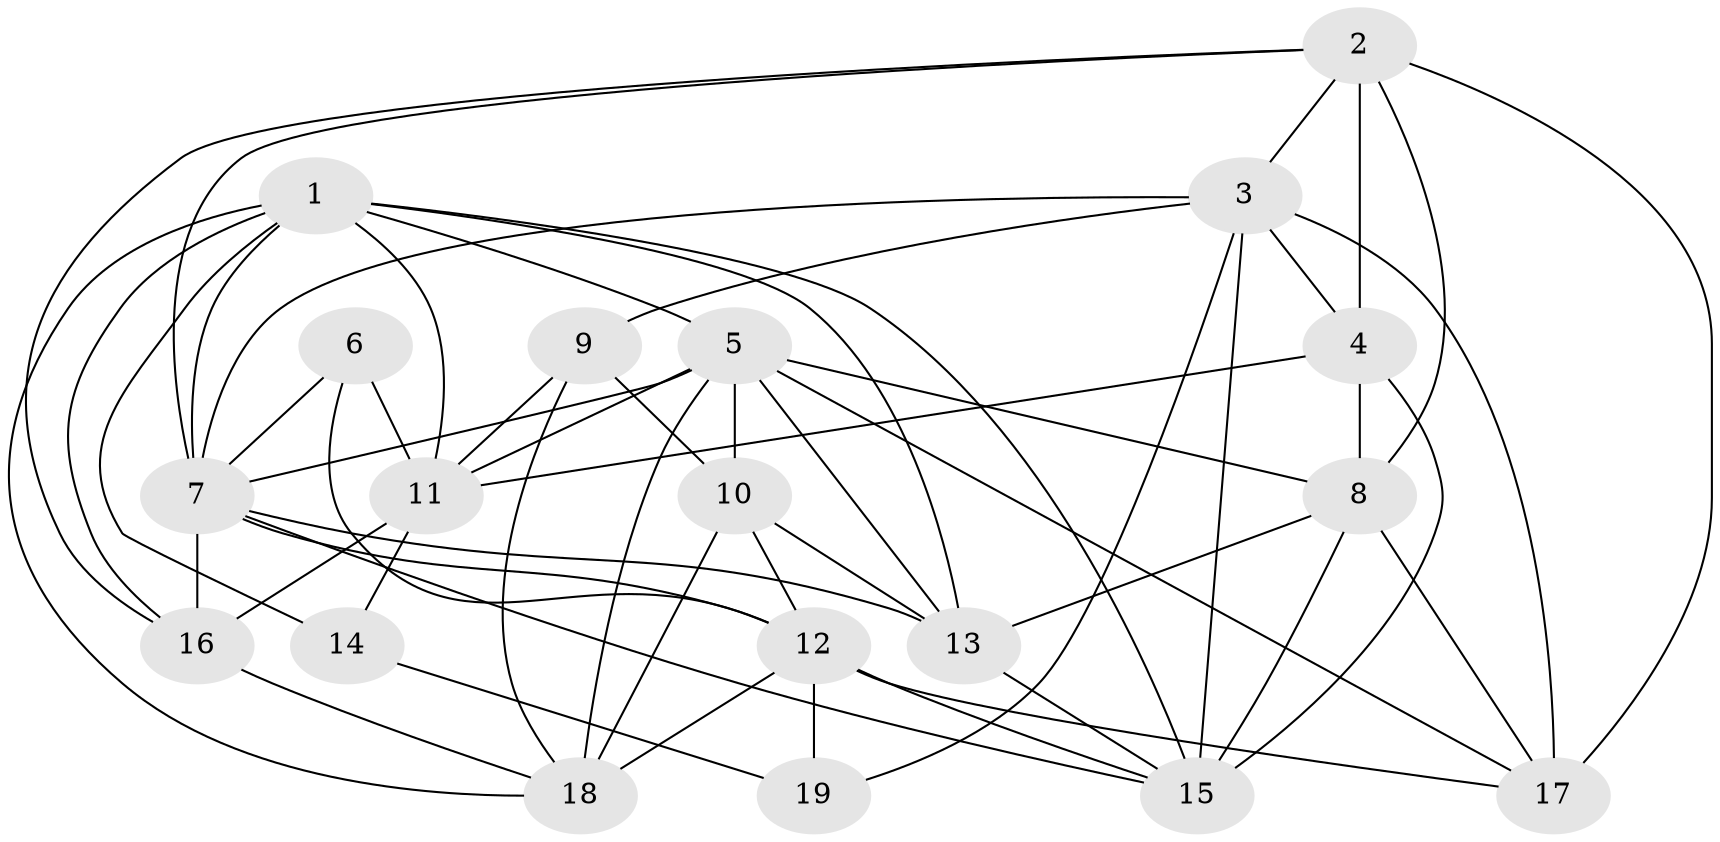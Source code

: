 // original degree distribution, {4: 1.0}
// Generated by graph-tools (version 1.1) at 2025/54/03/04/25 22:54:02]
// undirected, 19 vertices, 55 edges
graph export_dot {
  node [color=gray90,style=filled];
  1;
  2;
  3;
  4;
  5;
  6;
  7;
  8;
  9;
  10;
  11;
  12;
  13;
  14;
  15;
  16;
  17;
  18;
  19;
  1 -- 5 [weight=2.0];
  1 -- 7 [weight=1.0];
  1 -- 11 [weight=1.0];
  1 -- 13 [weight=1.0];
  1 -- 14 [weight=2.0];
  1 -- 15 [weight=1.0];
  1 -- 16 [weight=1.0];
  1 -- 18 [weight=1.0];
  2 -- 3 [weight=2.0];
  2 -- 4 [weight=3.0];
  2 -- 7 [weight=1.0];
  2 -- 8 [weight=2.0];
  2 -- 16 [weight=1.0];
  2 -- 17 [weight=1.0];
  3 -- 4 [weight=1.0];
  3 -- 7 [weight=1.0];
  3 -- 9 [weight=1.0];
  3 -- 15 [weight=1.0];
  3 -- 17 [weight=1.0];
  3 -- 19 [weight=1.0];
  4 -- 8 [weight=1.0];
  4 -- 11 [weight=1.0];
  4 -- 15 [weight=2.0];
  5 -- 7 [weight=1.0];
  5 -- 8 [weight=1.0];
  5 -- 10 [weight=1.0];
  5 -- 11 [weight=1.0];
  5 -- 13 [weight=1.0];
  5 -- 17 [weight=1.0];
  5 -- 18 [weight=2.0];
  6 -- 7 [weight=1.0];
  6 -- 11 [weight=2.0];
  6 -- 12 [weight=1.0];
  7 -- 12 [weight=3.0];
  7 -- 13 [weight=1.0];
  7 -- 15 [weight=1.0];
  7 -- 16 [weight=2.0];
  8 -- 13 [weight=1.0];
  8 -- 15 [weight=1.0];
  8 -- 17 [weight=2.0];
  9 -- 10 [weight=1.0];
  9 -- 11 [weight=1.0];
  9 -- 18 [weight=1.0];
  10 -- 12 [weight=1.0];
  10 -- 13 [weight=1.0];
  10 -- 18 [weight=4.0];
  11 -- 14 [weight=1.0];
  11 -- 16 [weight=1.0];
  12 -- 15 [weight=1.0];
  12 -- 17 [weight=1.0];
  12 -- 18 [weight=1.0];
  12 -- 19 [weight=2.0];
  13 -- 15 [weight=1.0];
  14 -- 19 [weight=1.0];
  16 -- 18 [weight=1.0];
}
